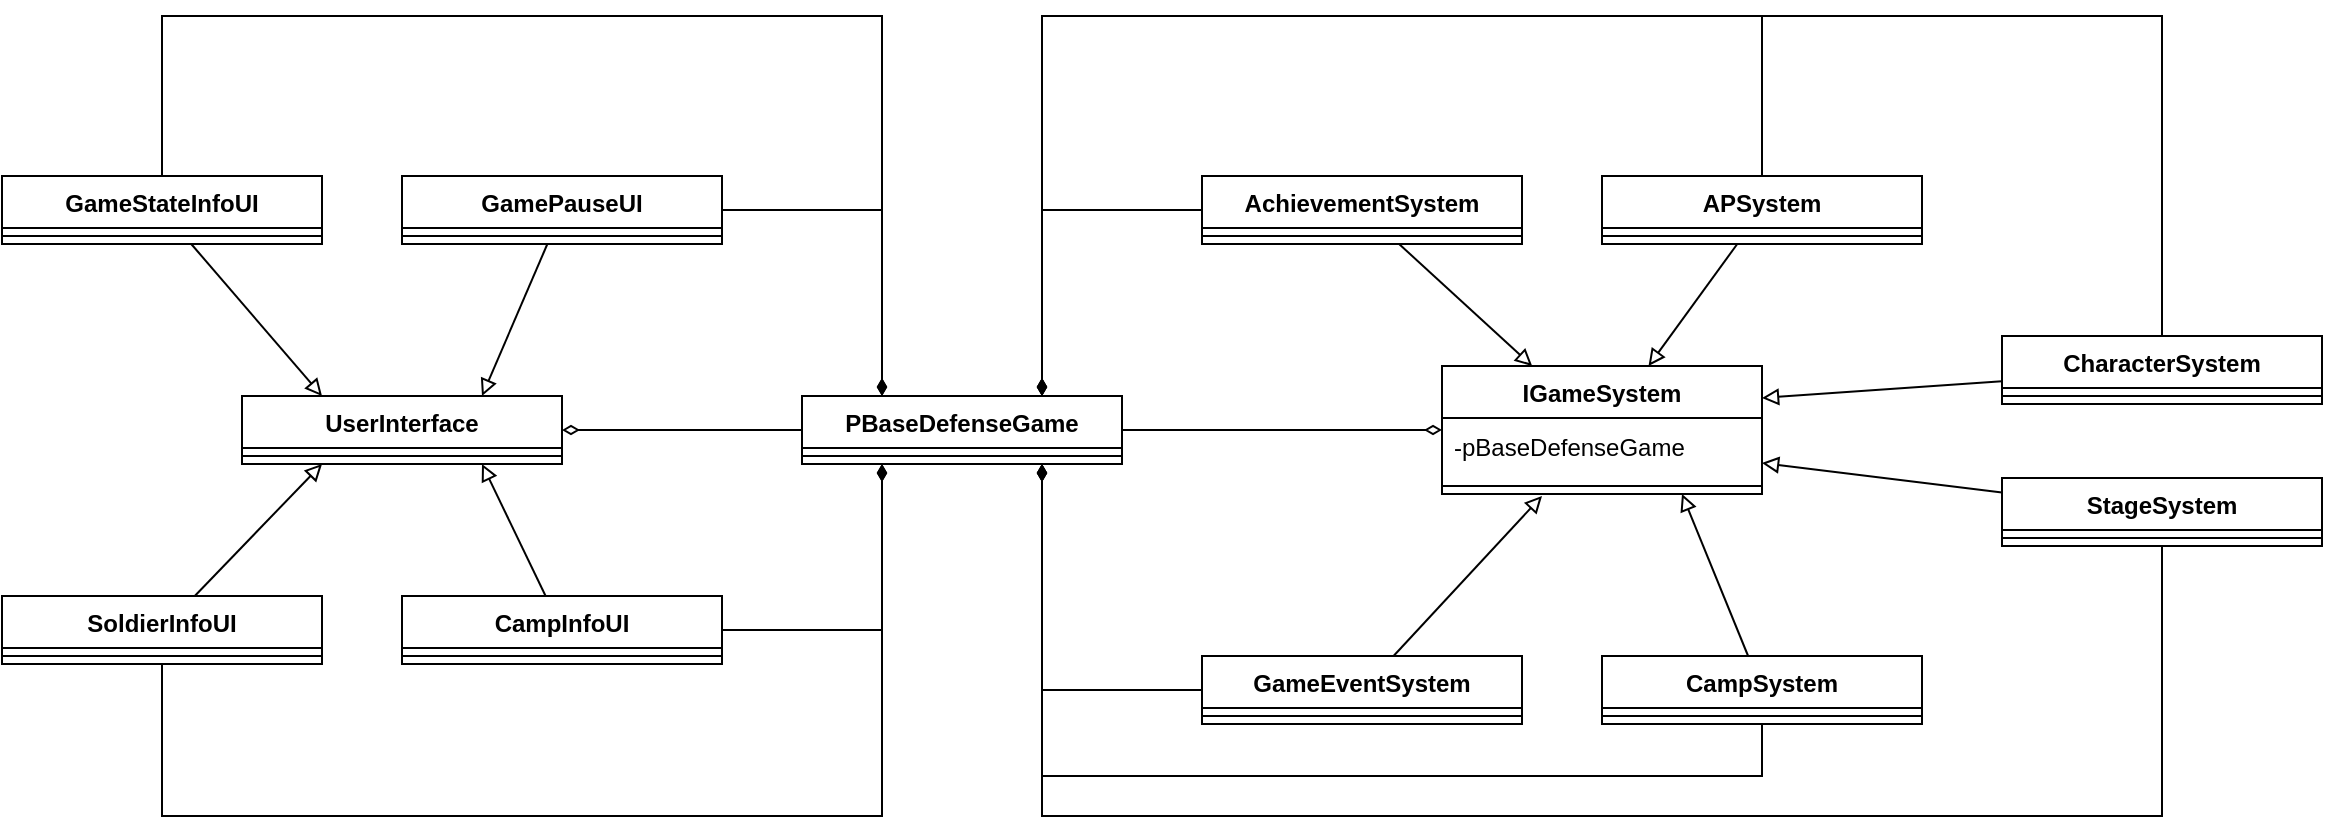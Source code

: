 <mxfile version="22.1.11" type="device">
  <diagram name="第 1 页" id="BEYnKan1jEQqqP3jIEoc">
    <mxGraphModel dx="1434" dy="844" grid="1" gridSize="10" guides="1" tooltips="1" connect="1" arrows="1" fold="1" page="1" pageScale="1" pageWidth="827" pageHeight="1169" math="0" shadow="0">
      <root>
        <mxCell id="0" />
        <mxCell id="1" parent="0" />
        <mxCell id="JRLlib5Fz0sn0pb7y8yj-34" style="edgeStyle=none;rounded=0;orthogonalLoop=1;jettySize=auto;html=1;entryX=0.25;entryY=0;entryDx=0;entryDy=0;endArrow=block;endFill=0;" edge="1" parent="1" source="JRLlib5Fz0sn0pb7y8yj-1" target="JRLlib5Fz0sn0pb7y8yj-11">
          <mxGeometry relative="1" as="geometry" />
        </mxCell>
        <mxCell id="JRLlib5Fz0sn0pb7y8yj-50" style="edgeStyle=orthogonalEdgeStyle;rounded=0;orthogonalLoop=1;jettySize=auto;html=1;entryX=0.25;entryY=0;entryDx=0;entryDy=0;endArrow=diamondThin;endFill=1;" edge="1" parent="1" source="JRLlib5Fz0sn0pb7y8yj-1" target="JRLlib5Fz0sn0pb7y8yj-15">
          <mxGeometry relative="1" as="geometry">
            <mxPoint x="450" y="230" as="targetPoint" />
            <Array as="points">
              <mxPoint x="80" y="80" />
              <mxPoint x="440" y="80" />
            </Array>
          </mxGeometry>
        </mxCell>
        <mxCell id="JRLlib5Fz0sn0pb7y8yj-1" value="GameStateInfoUI" style="swimlane;fontStyle=1;align=center;verticalAlign=top;childLayout=stackLayout;horizontal=1;startSize=26;horizontalStack=0;resizeParent=1;resizeParentMax=0;resizeLast=0;collapsible=1;marginBottom=0;whiteSpace=wrap;html=1;" vertex="1" parent="1">
          <mxGeometry y="160" width="160" height="34" as="geometry" />
        </mxCell>
        <mxCell id="JRLlib5Fz0sn0pb7y8yj-3" value="" style="line;strokeWidth=1;fillColor=none;align=left;verticalAlign=middle;spacingTop=-1;spacingLeft=3;spacingRight=3;rotatable=0;labelPosition=right;points=[];portConstraint=eastwest;strokeColor=inherit;" vertex="1" parent="JRLlib5Fz0sn0pb7y8yj-1">
          <mxGeometry y="26" width="160" height="8" as="geometry" />
        </mxCell>
        <mxCell id="JRLlib5Fz0sn0pb7y8yj-35" style="edgeStyle=none;rounded=0;orthogonalLoop=1;jettySize=auto;html=1;entryX=0.75;entryY=0;entryDx=0;entryDy=0;endArrow=block;endFill=0;" edge="1" parent="1" source="JRLlib5Fz0sn0pb7y8yj-5" target="JRLlib5Fz0sn0pb7y8yj-11">
          <mxGeometry relative="1" as="geometry" />
        </mxCell>
        <mxCell id="JRLlib5Fz0sn0pb7y8yj-47" style="edgeStyle=orthogonalEdgeStyle;rounded=0;orthogonalLoop=1;jettySize=auto;html=1;entryX=0.25;entryY=0;entryDx=0;entryDy=0;endArrow=diamondThin;endFill=1;" edge="1" parent="1" source="JRLlib5Fz0sn0pb7y8yj-5" target="JRLlib5Fz0sn0pb7y8yj-15">
          <mxGeometry relative="1" as="geometry" />
        </mxCell>
        <mxCell id="JRLlib5Fz0sn0pb7y8yj-5" value="GamePauseUI" style="swimlane;fontStyle=1;align=center;verticalAlign=top;childLayout=stackLayout;horizontal=1;startSize=26;horizontalStack=0;resizeParent=1;resizeParentMax=0;resizeLast=0;collapsible=1;marginBottom=0;whiteSpace=wrap;html=1;" vertex="1" parent="1">
          <mxGeometry x="200" y="160" width="160" height="34" as="geometry" />
        </mxCell>
        <mxCell id="JRLlib5Fz0sn0pb7y8yj-6" value="" style="line;strokeWidth=1;fillColor=none;align=left;verticalAlign=middle;spacingTop=-1;spacingLeft=3;spacingRight=3;rotatable=0;labelPosition=right;points=[];portConstraint=eastwest;strokeColor=inherit;" vertex="1" parent="JRLlib5Fz0sn0pb7y8yj-5">
          <mxGeometry y="26" width="160" height="8" as="geometry" />
        </mxCell>
        <mxCell id="JRLlib5Fz0sn0pb7y8yj-36" style="edgeStyle=none;rounded=0;orthogonalLoop=1;jettySize=auto;html=1;entryX=0.25;entryY=1;entryDx=0;entryDy=0;endArrow=block;endFill=0;" edge="1" parent="1" source="JRLlib5Fz0sn0pb7y8yj-7" target="JRLlib5Fz0sn0pb7y8yj-11">
          <mxGeometry relative="1" as="geometry" />
        </mxCell>
        <mxCell id="JRLlib5Fz0sn0pb7y8yj-49" style="edgeStyle=orthogonalEdgeStyle;rounded=0;orthogonalLoop=1;jettySize=auto;html=1;entryX=0.25;entryY=1;entryDx=0;entryDy=0;endArrow=diamondThin;endFill=1;" edge="1" parent="1" source="JRLlib5Fz0sn0pb7y8yj-7" target="JRLlib5Fz0sn0pb7y8yj-15">
          <mxGeometry relative="1" as="geometry">
            <mxPoint x="480" y="484" as="targetPoint" />
            <Array as="points">
              <mxPoint x="80" y="480" />
              <mxPoint x="440" y="480" />
            </Array>
          </mxGeometry>
        </mxCell>
        <mxCell id="JRLlib5Fz0sn0pb7y8yj-7" value="SoldierInfoUI" style="swimlane;fontStyle=1;align=center;verticalAlign=top;childLayout=stackLayout;horizontal=1;startSize=26;horizontalStack=0;resizeParent=1;resizeParentMax=0;resizeLast=0;collapsible=1;marginBottom=0;whiteSpace=wrap;html=1;" vertex="1" parent="1">
          <mxGeometry y="370" width="160" height="34" as="geometry" />
        </mxCell>
        <mxCell id="JRLlib5Fz0sn0pb7y8yj-8" value="" style="line;strokeWidth=1;fillColor=none;align=left;verticalAlign=middle;spacingTop=-1;spacingLeft=3;spacingRight=3;rotatable=0;labelPosition=right;points=[];portConstraint=eastwest;strokeColor=inherit;" vertex="1" parent="JRLlib5Fz0sn0pb7y8yj-7">
          <mxGeometry y="26" width="160" height="8" as="geometry" />
        </mxCell>
        <mxCell id="JRLlib5Fz0sn0pb7y8yj-37" style="edgeStyle=none;rounded=0;orthogonalLoop=1;jettySize=auto;html=1;entryX=0.75;entryY=1;entryDx=0;entryDy=0;endArrow=block;endFill=0;" edge="1" parent="1" source="JRLlib5Fz0sn0pb7y8yj-9" target="JRLlib5Fz0sn0pb7y8yj-11">
          <mxGeometry relative="1" as="geometry" />
        </mxCell>
        <mxCell id="JRLlib5Fz0sn0pb7y8yj-48" style="edgeStyle=orthogonalEdgeStyle;rounded=0;orthogonalLoop=1;jettySize=auto;html=1;entryX=0.25;entryY=1;entryDx=0;entryDy=0;endArrow=diamondThin;endFill=1;" edge="1" parent="1" source="JRLlib5Fz0sn0pb7y8yj-9" target="JRLlib5Fz0sn0pb7y8yj-15">
          <mxGeometry relative="1" as="geometry" />
        </mxCell>
        <mxCell id="JRLlib5Fz0sn0pb7y8yj-9" value="CampInfoUI" style="swimlane;fontStyle=1;align=center;verticalAlign=top;childLayout=stackLayout;horizontal=1;startSize=26;horizontalStack=0;resizeParent=1;resizeParentMax=0;resizeLast=0;collapsible=1;marginBottom=0;whiteSpace=wrap;html=1;" vertex="1" parent="1">
          <mxGeometry x="200" y="370" width="160" height="34" as="geometry" />
        </mxCell>
        <mxCell id="JRLlib5Fz0sn0pb7y8yj-10" value="" style="line;strokeWidth=1;fillColor=none;align=left;verticalAlign=middle;spacingTop=-1;spacingLeft=3;spacingRight=3;rotatable=0;labelPosition=right;points=[];portConstraint=eastwest;strokeColor=inherit;" vertex="1" parent="JRLlib5Fz0sn0pb7y8yj-9">
          <mxGeometry y="26" width="160" height="8" as="geometry" />
        </mxCell>
        <mxCell id="JRLlib5Fz0sn0pb7y8yj-11" value="UserInterface" style="swimlane;fontStyle=1;align=center;verticalAlign=top;childLayout=stackLayout;horizontal=1;startSize=26;horizontalStack=0;resizeParent=1;resizeParentMax=0;resizeLast=0;collapsible=1;marginBottom=0;whiteSpace=wrap;html=1;" vertex="1" parent="1">
          <mxGeometry x="120" y="270" width="160" height="34" as="geometry" />
        </mxCell>
        <mxCell id="JRLlib5Fz0sn0pb7y8yj-13" value="" style="line;strokeWidth=1;fillColor=none;align=left;verticalAlign=middle;spacingTop=-1;spacingLeft=3;spacingRight=3;rotatable=0;labelPosition=right;points=[];portConstraint=eastwest;strokeColor=inherit;" vertex="1" parent="JRLlib5Fz0sn0pb7y8yj-11">
          <mxGeometry y="26" width="160" height="8" as="geometry" />
        </mxCell>
        <mxCell id="JRLlib5Fz0sn0pb7y8yj-45" style="edgeStyle=none;rounded=0;orthogonalLoop=1;jettySize=auto;html=1;endArrow=diamondThin;endFill=0;" edge="1" parent="1" source="JRLlib5Fz0sn0pb7y8yj-15" target="JRLlib5Fz0sn0pb7y8yj-25">
          <mxGeometry relative="1" as="geometry" />
        </mxCell>
        <mxCell id="JRLlib5Fz0sn0pb7y8yj-46" style="edgeStyle=none;rounded=0;orthogonalLoop=1;jettySize=auto;html=1;entryX=1;entryY=0.5;entryDx=0;entryDy=0;endArrow=diamondThin;endFill=0;" edge="1" parent="1" source="JRLlib5Fz0sn0pb7y8yj-15" target="JRLlib5Fz0sn0pb7y8yj-11">
          <mxGeometry relative="1" as="geometry" />
        </mxCell>
        <mxCell id="JRLlib5Fz0sn0pb7y8yj-15" value="PBaseDefenseGame" style="swimlane;fontStyle=1;align=center;verticalAlign=top;childLayout=stackLayout;horizontal=1;startSize=26;horizontalStack=0;resizeParent=1;resizeParentMax=0;resizeLast=0;collapsible=1;marginBottom=0;whiteSpace=wrap;html=1;" vertex="1" parent="1">
          <mxGeometry x="400" y="270" width="160" height="34" as="geometry" />
        </mxCell>
        <mxCell id="JRLlib5Fz0sn0pb7y8yj-16" value="" style="line;strokeWidth=1;fillColor=none;align=left;verticalAlign=middle;spacingTop=-1;spacingLeft=3;spacingRight=3;rotatable=0;labelPosition=right;points=[];portConstraint=eastwest;strokeColor=inherit;" vertex="1" parent="JRLlib5Fz0sn0pb7y8yj-15">
          <mxGeometry y="26" width="160" height="8" as="geometry" />
        </mxCell>
        <mxCell id="JRLlib5Fz0sn0pb7y8yj-38" style="edgeStyle=none;rounded=0;orthogonalLoop=1;jettySize=auto;html=1;endArrow=block;endFill=0;" edge="1" parent="1" source="JRLlib5Fz0sn0pb7y8yj-17" target="JRLlib5Fz0sn0pb7y8yj-25">
          <mxGeometry relative="1" as="geometry" />
        </mxCell>
        <mxCell id="JRLlib5Fz0sn0pb7y8yj-52" style="edgeStyle=orthogonalEdgeStyle;rounded=0;orthogonalLoop=1;jettySize=auto;html=1;entryX=0.75;entryY=0;entryDx=0;entryDy=0;endArrow=diamondThin;endFill=1;" edge="1" parent="1" source="JRLlib5Fz0sn0pb7y8yj-17" target="JRLlib5Fz0sn0pb7y8yj-15">
          <mxGeometry relative="1" as="geometry" />
        </mxCell>
        <mxCell id="JRLlib5Fz0sn0pb7y8yj-17" value="AchievementSystem" style="swimlane;fontStyle=1;align=center;verticalAlign=top;childLayout=stackLayout;horizontal=1;startSize=26;horizontalStack=0;resizeParent=1;resizeParentMax=0;resizeLast=0;collapsible=1;marginBottom=0;whiteSpace=wrap;html=1;" vertex="1" parent="1">
          <mxGeometry x="600" y="160" width="160" height="34" as="geometry" />
        </mxCell>
        <mxCell id="JRLlib5Fz0sn0pb7y8yj-18" value="" style="line;strokeWidth=1;fillColor=none;align=left;verticalAlign=middle;spacingTop=-1;spacingLeft=3;spacingRight=3;rotatable=0;labelPosition=right;points=[];portConstraint=eastwest;strokeColor=inherit;" vertex="1" parent="JRLlib5Fz0sn0pb7y8yj-17">
          <mxGeometry y="26" width="160" height="8" as="geometry" />
        </mxCell>
        <mxCell id="JRLlib5Fz0sn0pb7y8yj-39" style="edgeStyle=none;rounded=0;orthogonalLoop=1;jettySize=auto;html=1;endArrow=block;endFill=0;" edge="1" parent="1" source="JRLlib5Fz0sn0pb7y8yj-19" target="JRLlib5Fz0sn0pb7y8yj-25">
          <mxGeometry relative="1" as="geometry" />
        </mxCell>
        <mxCell id="JRLlib5Fz0sn0pb7y8yj-54" style="edgeStyle=orthogonalEdgeStyle;rounded=0;orthogonalLoop=1;jettySize=auto;html=1;entryX=0.75;entryY=0;entryDx=0;entryDy=0;exitX=0.5;exitY=0;exitDx=0;exitDy=0;endArrow=diamondThin;endFill=1;" edge="1" parent="1" source="JRLlib5Fz0sn0pb7y8yj-19" target="JRLlib5Fz0sn0pb7y8yj-15">
          <mxGeometry relative="1" as="geometry">
            <Array as="points">
              <mxPoint x="880" y="80" />
              <mxPoint x="520" y="80" />
            </Array>
          </mxGeometry>
        </mxCell>
        <mxCell id="JRLlib5Fz0sn0pb7y8yj-19" value="APSystem" style="swimlane;fontStyle=1;align=center;verticalAlign=top;childLayout=stackLayout;horizontal=1;startSize=26;horizontalStack=0;resizeParent=1;resizeParentMax=0;resizeLast=0;collapsible=1;marginBottom=0;whiteSpace=wrap;html=1;" vertex="1" parent="1">
          <mxGeometry x="800" y="160" width="160" height="34" as="geometry" />
        </mxCell>
        <mxCell id="JRLlib5Fz0sn0pb7y8yj-20" value="" style="line;strokeWidth=1;fillColor=none;align=left;verticalAlign=middle;spacingTop=-1;spacingLeft=3;spacingRight=3;rotatable=0;labelPosition=right;points=[];portConstraint=eastwest;strokeColor=inherit;" vertex="1" parent="JRLlib5Fz0sn0pb7y8yj-19">
          <mxGeometry y="26" width="160" height="8" as="geometry" />
        </mxCell>
        <mxCell id="JRLlib5Fz0sn0pb7y8yj-40" style="edgeStyle=none;rounded=0;orthogonalLoop=1;jettySize=auto;html=1;endArrow=block;endFill=0;" edge="1" parent="1" source="JRLlib5Fz0sn0pb7y8yj-21">
          <mxGeometry relative="1" as="geometry">
            <mxPoint x="770" y="320" as="targetPoint" />
          </mxGeometry>
        </mxCell>
        <mxCell id="JRLlib5Fz0sn0pb7y8yj-53" style="edgeStyle=orthogonalEdgeStyle;rounded=0;orthogonalLoop=1;jettySize=auto;html=1;entryX=0.75;entryY=1;entryDx=0;entryDy=0;endArrow=diamondThin;endFill=1;" edge="1" parent="1" source="JRLlib5Fz0sn0pb7y8yj-21" target="JRLlib5Fz0sn0pb7y8yj-15">
          <mxGeometry relative="1" as="geometry" />
        </mxCell>
        <mxCell id="JRLlib5Fz0sn0pb7y8yj-21" value="GameEventSystem" style="swimlane;fontStyle=1;align=center;verticalAlign=top;childLayout=stackLayout;horizontal=1;startSize=26;horizontalStack=0;resizeParent=1;resizeParentMax=0;resizeLast=0;collapsible=1;marginBottom=0;whiteSpace=wrap;html=1;" vertex="1" parent="1">
          <mxGeometry x="600" y="400" width="160" height="34" as="geometry" />
        </mxCell>
        <mxCell id="JRLlib5Fz0sn0pb7y8yj-22" value="" style="line;strokeWidth=1;fillColor=none;align=left;verticalAlign=middle;spacingTop=-1;spacingLeft=3;spacingRight=3;rotatable=0;labelPosition=right;points=[];portConstraint=eastwest;strokeColor=inherit;" vertex="1" parent="JRLlib5Fz0sn0pb7y8yj-21">
          <mxGeometry y="26" width="160" height="8" as="geometry" />
        </mxCell>
        <mxCell id="JRLlib5Fz0sn0pb7y8yj-41" style="edgeStyle=none;rounded=0;orthogonalLoop=1;jettySize=auto;html=1;entryX=0.75;entryY=1;entryDx=0;entryDy=0;endArrow=block;endFill=0;" edge="1" parent="1" source="JRLlib5Fz0sn0pb7y8yj-23" target="JRLlib5Fz0sn0pb7y8yj-25">
          <mxGeometry relative="1" as="geometry" />
        </mxCell>
        <mxCell id="JRLlib5Fz0sn0pb7y8yj-57" style="edgeStyle=orthogonalEdgeStyle;rounded=0;orthogonalLoop=1;jettySize=auto;html=1;entryX=0.75;entryY=1;entryDx=0;entryDy=0;endArrow=diamondThin;endFill=1;" edge="1" parent="1" source="JRLlib5Fz0sn0pb7y8yj-23" target="JRLlib5Fz0sn0pb7y8yj-15">
          <mxGeometry relative="1" as="geometry">
            <Array as="points">
              <mxPoint x="880" y="460" />
              <mxPoint x="520" y="460" />
            </Array>
          </mxGeometry>
        </mxCell>
        <mxCell id="JRLlib5Fz0sn0pb7y8yj-23" value="CampSystem" style="swimlane;fontStyle=1;align=center;verticalAlign=top;childLayout=stackLayout;horizontal=1;startSize=26;horizontalStack=0;resizeParent=1;resizeParentMax=0;resizeLast=0;collapsible=1;marginBottom=0;whiteSpace=wrap;html=1;" vertex="1" parent="1">
          <mxGeometry x="800" y="400" width="160" height="34" as="geometry" />
        </mxCell>
        <mxCell id="JRLlib5Fz0sn0pb7y8yj-24" value="" style="line;strokeWidth=1;fillColor=none;align=left;verticalAlign=middle;spacingTop=-1;spacingLeft=3;spacingRight=3;rotatable=0;labelPosition=right;points=[];portConstraint=eastwest;strokeColor=inherit;" vertex="1" parent="JRLlib5Fz0sn0pb7y8yj-23">
          <mxGeometry y="26" width="160" height="8" as="geometry" />
        </mxCell>
        <mxCell id="JRLlib5Fz0sn0pb7y8yj-25" value="IGameSystem" style="swimlane;fontStyle=1;align=center;verticalAlign=top;childLayout=stackLayout;horizontal=1;startSize=26;horizontalStack=0;resizeParent=1;resizeParentMax=0;resizeLast=0;collapsible=1;marginBottom=0;whiteSpace=wrap;html=1;" vertex="1" parent="1">
          <mxGeometry x="720" y="255" width="160" height="64" as="geometry" />
        </mxCell>
        <mxCell id="JRLlib5Fz0sn0pb7y8yj-27" value="-pBaseDefenseGame" style="text;html=1;strokeColor=none;fillColor=none;align=left;verticalAlign=middle;whiteSpace=wrap;rounded=0;spacingRight=4;spacingLeft=4;" vertex="1" parent="JRLlib5Fz0sn0pb7y8yj-25">
          <mxGeometry y="26" width="160" height="30" as="geometry" />
        </mxCell>
        <mxCell id="JRLlib5Fz0sn0pb7y8yj-26" value="" style="line;strokeWidth=1;fillColor=none;align=left;verticalAlign=middle;spacingTop=-1;spacingLeft=3;spacingRight=3;rotatable=0;labelPosition=right;points=[];portConstraint=eastwest;strokeColor=inherit;" vertex="1" parent="JRLlib5Fz0sn0pb7y8yj-25">
          <mxGeometry y="56" width="160" height="8" as="geometry" />
        </mxCell>
        <mxCell id="JRLlib5Fz0sn0pb7y8yj-42" style="edgeStyle=none;rounded=0;orthogonalLoop=1;jettySize=auto;html=1;entryX=1;entryY=0.25;entryDx=0;entryDy=0;endArrow=block;endFill=0;" edge="1" parent="1" source="JRLlib5Fz0sn0pb7y8yj-28" target="JRLlib5Fz0sn0pb7y8yj-25">
          <mxGeometry relative="1" as="geometry" />
        </mxCell>
        <mxCell id="JRLlib5Fz0sn0pb7y8yj-55" style="edgeStyle=orthogonalEdgeStyle;rounded=0;orthogonalLoop=1;jettySize=auto;html=1;entryX=0.75;entryY=0;entryDx=0;entryDy=0;endArrow=diamondThin;endFill=1;" edge="1" parent="1" source="JRLlib5Fz0sn0pb7y8yj-28" target="JRLlib5Fz0sn0pb7y8yj-15">
          <mxGeometry relative="1" as="geometry">
            <Array as="points">
              <mxPoint x="1080" y="80" />
              <mxPoint x="520" y="80" />
            </Array>
          </mxGeometry>
        </mxCell>
        <mxCell id="JRLlib5Fz0sn0pb7y8yj-28" value="CharacterSystem" style="swimlane;fontStyle=1;align=center;verticalAlign=top;childLayout=stackLayout;horizontal=1;startSize=26;horizontalStack=0;resizeParent=1;resizeParentMax=0;resizeLast=0;collapsible=1;marginBottom=0;whiteSpace=wrap;html=1;" vertex="1" parent="1">
          <mxGeometry x="1000" y="240" width="160" height="34" as="geometry" />
        </mxCell>
        <mxCell id="JRLlib5Fz0sn0pb7y8yj-29" value="" style="line;strokeWidth=1;fillColor=none;align=left;verticalAlign=middle;spacingTop=-1;spacingLeft=3;spacingRight=3;rotatable=0;labelPosition=right;points=[];portConstraint=eastwest;strokeColor=inherit;" vertex="1" parent="JRLlib5Fz0sn0pb7y8yj-28">
          <mxGeometry y="26" width="160" height="8" as="geometry" />
        </mxCell>
        <mxCell id="JRLlib5Fz0sn0pb7y8yj-43" style="edgeStyle=none;rounded=0;orthogonalLoop=1;jettySize=auto;html=1;entryX=1;entryY=0.75;entryDx=0;entryDy=0;endArrow=block;endFill=0;" edge="1" parent="1" source="JRLlib5Fz0sn0pb7y8yj-30" target="JRLlib5Fz0sn0pb7y8yj-27">
          <mxGeometry relative="1" as="geometry" />
        </mxCell>
        <mxCell id="JRLlib5Fz0sn0pb7y8yj-56" style="edgeStyle=orthogonalEdgeStyle;rounded=0;orthogonalLoop=1;jettySize=auto;html=1;entryX=0.75;entryY=1;entryDx=0;entryDy=0;endArrow=diamondThin;endFill=1;" edge="1" parent="1" source="JRLlib5Fz0sn0pb7y8yj-30" target="JRLlib5Fz0sn0pb7y8yj-15">
          <mxGeometry relative="1" as="geometry">
            <Array as="points">
              <mxPoint x="1080" y="480" />
              <mxPoint x="520" y="480" />
            </Array>
          </mxGeometry>
        </mxCell>
        <mxCell id="JRLlib5Fz0sn0pb7y8yj-30" value="StageSystem" style="swimlane;fontStyle=1;align=center;verticalAlign=top;childLayout=stackLayout;horizontal=1;startSize=26;horizontalStack=0;resizeParent=1;resizeParentMax=0;resizeLast=0;collapsible=1;marginBottom=0;whiteSpace=wrap;html=1;" vertex="1" parent="1">
          <mxGeometry x="1000" y="311" width="160" height="34" as="geometry" />
        </mxCell>
        <mxCell id="JRLlib5Fz0sn0pb7y8yj-31" value="" style="line;strokeWidth=1;fillColor=none;align=left;verticalAlign=middle;spacingTop=-1;spacingLeft=3;spacingRight=3;rotatable=0;labelPosition=right;points=[];portConstraint=eastwest;strokeColor=inherit;" vertex="1" parent="JRLlib5Fz0sn0pb7y8yj-30">
          <mxGeometry y="26" width="160" height="8" as="geometry" />
        </mxCell>
      </root>
    </mxGraphModel>
  </diagram>
</mxfile>
